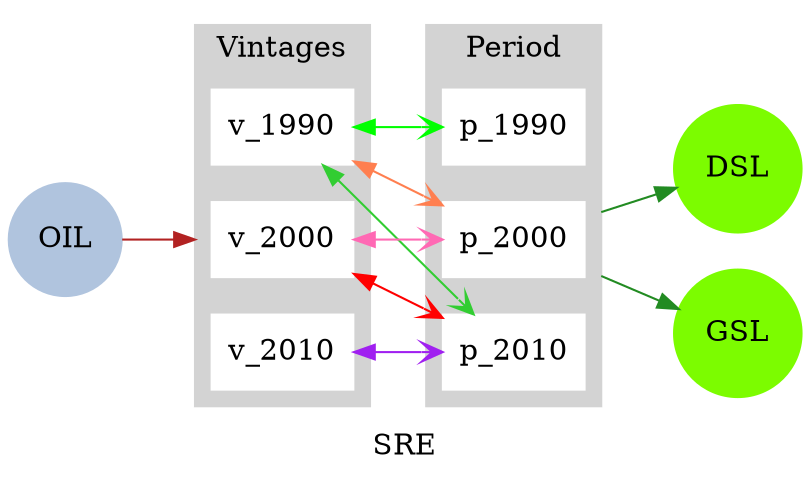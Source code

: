strict digraph model {
	label = "SRE" ;

	bgcolor     = "transparent" ;
	color       = "black" ;
	compound    = "True" ;
	concentrate = "True" ;
	rankdir     = "LR" ;
	splines     = "False" ;

	node [ shape="box", style="filled" ];

	edge [
	  arrowhead  = "vee",
	  decorate   = "True",
	  dir        = "both",
	  fontsize   = "8",
	  label      = "   ",
	  labelfloat = "false",
	  labelfontcolor = "lightgreen",
	  len        = "2",
	  weight     = "0.5"
	];

	subgraph cluster_vintage {
		label = "Vintages" ;

		color = "lightgrey" ;
		style = "filled";
		href  = "../simple_model.svg" ;

		node [ color="white" ]

		"v_1990" ;
		"v_2000" ;
		"v_2010" ;
	}

	subgraph cluster_period {
		label = "Period" ;
		color = "lightgrey" ;
		style = "filled" ;
		href  = "../simple_model.svg" ;

		node [ color="white" ]

		"p_1990" ;
		"p_2000" ;
		"p_2010" ;
	}

	subgraph energy_carriers {
		node [ shape="circle" ] ;

	  // Beginning nodes
		"DSL" [ color="lawngreen", href="../commodities/commodity_DSL.svg" ] ;
		"GSL" [ color="lawngreen", href="../commodities/commodity_GSL.svg" ] ;

	  // Ending nodes
		"OIL" [ color="lightsteelblue", href="../commodities/commodity_OIL.svg" ] ;
	}

	subgraph external_edges {
		edge [ arrowhead="normal", dir="forward" ] ;

		"OIL"    -> "v_2000" [ color="firebrick", lhead="cluster_vintage" ] ;
		"p_2000" -> "DSL"    [ color="forestgreen", ltail="cluster_period" ] ;
		"p_2000" -> "GSL"    [ color="forestgreen", ltail="cluster_period" ] ;
	}

	subgraph internal_edges {
		// edges between vintages and periods
		"v_1990" -> "p_1990" [ color="gold" ] ;
		"v_1990" -> "p_1990" [ color="green" ] ;
		"v_1990" -> "p_2000" [ color="burlywood" ] ;
		"v_1990" -> "p_2000" [ color="coral" ] ;
		"v_1990" -> "p_2010" [ color="black" ] ;
		"v_1990" -> "p_2010" [ color="limegreen" ] ;
		"v_2000" -> "p_2000" [ color="cyan" ] ;
		"v_2000" -> "p_2000" [ color="hotpink" ] ;
		"v_2000" -> "p_2010" [ color="orange" ] ;
		"v_2000" -> "p_2010" [ color="red" ] ;
		"v_2010" -> "p_2010" [ color="blue" ] ;
		"v_2010" -> "p_2010" [ color="purple" ] ;
	}
}
